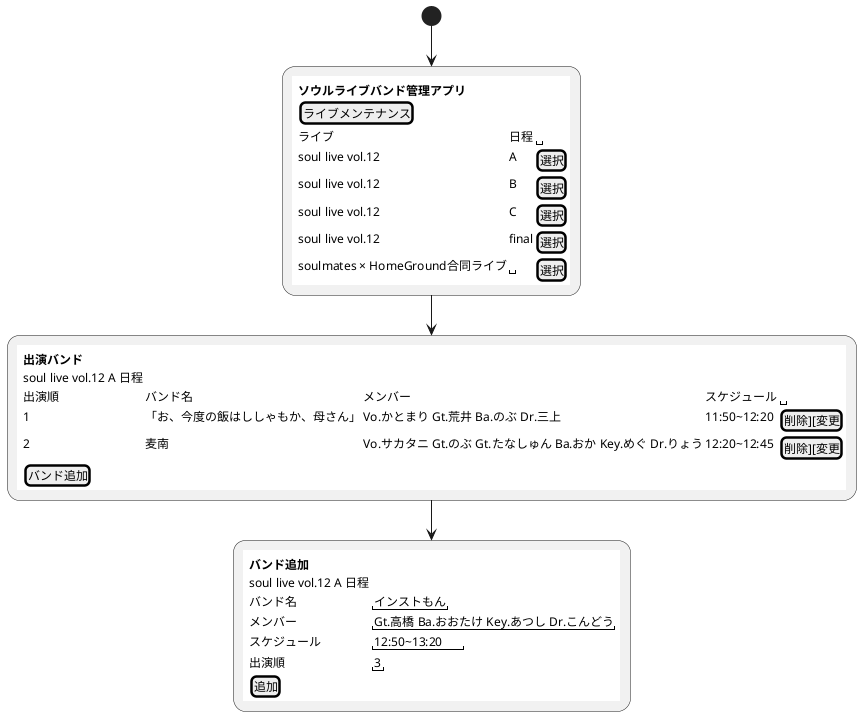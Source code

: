 @startuml name
(*) -->"
{{
salt
{
<b>ソウルライブバンド管理アプリ
[ライブメンテナンス]
ライブ|日程|""
soul live vol.12|A|[選択]
soul live vol.12|B|[選択]
soul live vol.12|C|[選択]
soul live vol.12|final|[選択]
soulmates × HomeGround合同ライブ|""|[選択]
}
}}
" as home

home -down->"
{{
    salt
    {
        <b>出演バンド
        soul live vol.12 A 日程
        出演順|バンド名|メンバー|スケジュール|""
        1|「お、今度の飯はししゃもか、母さん」|Vo.かとまり Gt.荒井 Ba.のぶ Dr.三上|11:50~12:20|[削除][変更]
        2|麦南|Vo.サカタニ Gt.のぶ Gt.たなしゅん Ba.おか Key.めぐ Dr.りょう|12:20~12:45|[削除][変更]
        [バンド追加]
    }
}}
" as show_band

show_band -down->"
{{
    salt
    {
        <b>バンド追加
        soul live vol.12 A 日程
        バンド名|"インストもん"
        メンバー|"Gt.高橋 Ba.おおたけ Key.あつし Dr.こんどう"
        スケジュール|"12:50~13:20"
        出演順|"3"
        [追加]
    }
}}
" as insert_band
@enduml